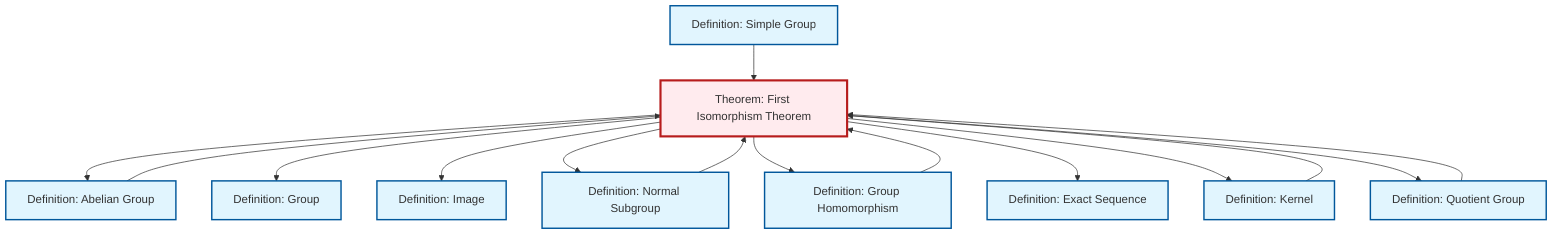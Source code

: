 graph TD
    classDef definition fill:#e1f5fe,stroke:#01579b,stroke-width:2px
    classDef theorem fill:#f3e5f5,stroke:#4a148c,stroke-width:2px
    classDef axiom fill:#fff3e0,stroke:#e65100,stroke-width:2px
    classDef example fill:#e8f5e9,stroke:#1b5e20,stroke-width:2px
    classDef current fill:#ffebee,stroke:#b71c1c,stroke-width:3px
    def-simple-group["Definition: Simple Group"]:::definition
    def-image["Definition: Image"]:::definition
    thm-first-isomorphism["Theorem: First Isomorphism Theorem"]:::theorem
    def-group["Definition: Group"]:::definition
    def-quotient-group["Definition: Quotient Group"]:::definition
    def-kernel["Definition: Kernel"]:::definition
    def-homomorphism["Definition: Group Homomorphism"]:::definition
    def-normal-subgroup["Definition: Normal Subgroup"]:::definition
    def-abelian-group["Definition: Abelian Group"]:::definition
    def-exact-sequence["Definition: Exact Sequence"]:::definition
    thm-first-isomorphism --> def-abelian-group
    thm-first-isomorphism --> def-group
    def-quotient-group --> thm-first-isomorphism
    def-homomorphism --> thm-first-isomorphism
    def-normal-subgroup --> thm-first-isomorphism
    thm-first-isomorphism --> def-image
    thm-first-isomorphism --> def-normal-subgroup
    thm-first-isomorphism --> def-homomorphism
    thm-first-isomorphism --> def-exact-sequence
    def-simple-group --> thm-first-isomorphism
    thm-first-isomorphism --> def-kernel
    def-abelian-group --> thm-first-isomorphism
    def-kernel --> thm-first-isomorphism
    thm-first-isomorphism --> def-quotient-group
    class thm-first-isomorphism current